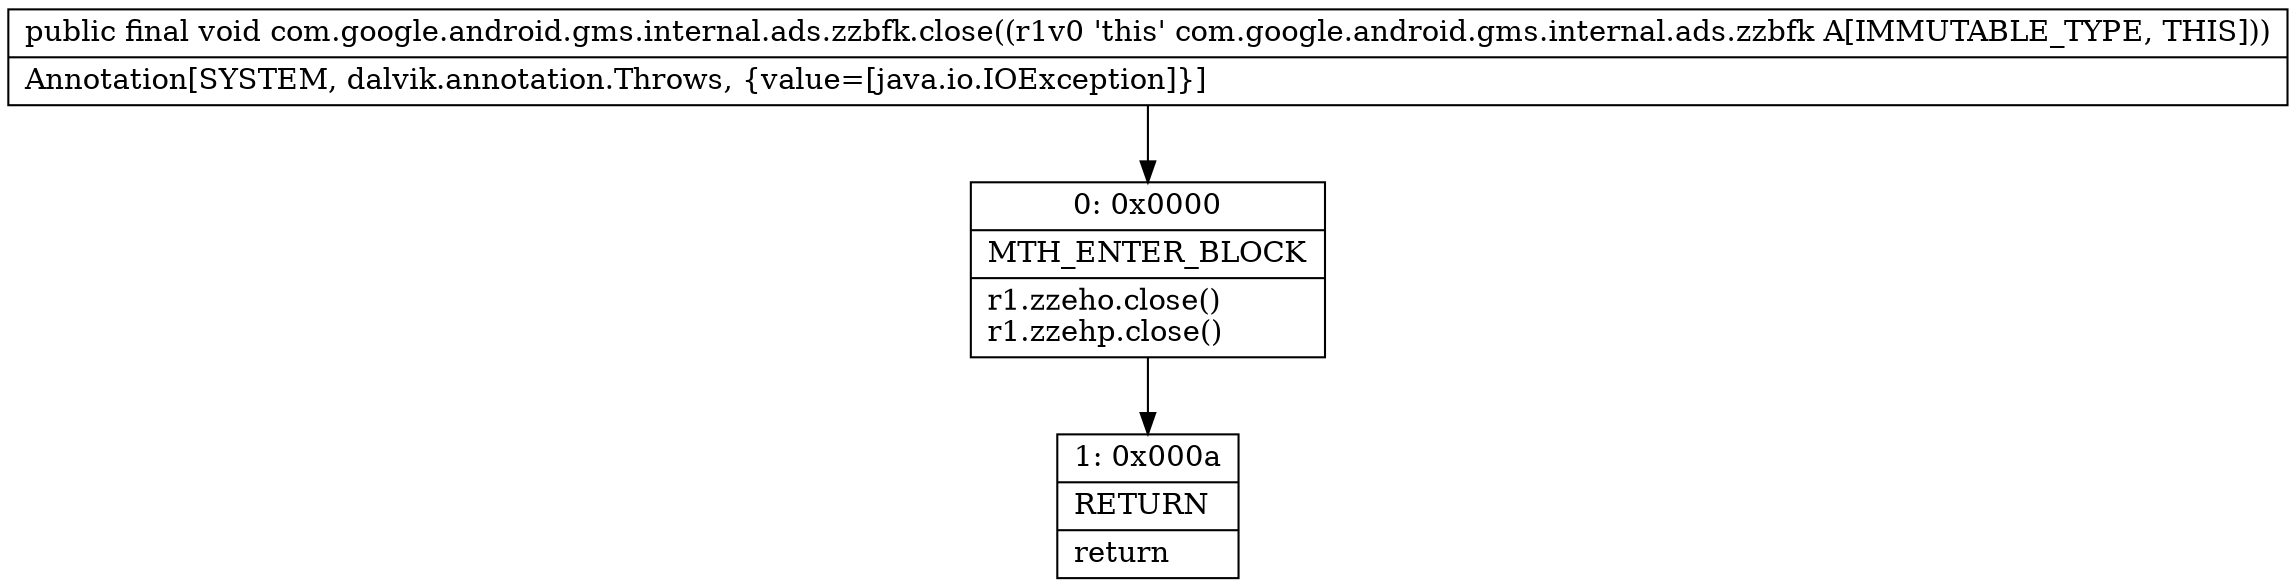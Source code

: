 digraph "CFG forcom.google.android.gms.internal.ads.zzbfk.close()V" {
Node_0 [shape=record,label="{0\:\ 0x0000|MTH_ENTER_BLOCK\l|r1.zzeho.close()\lr1.zzehp.close()\l}"];
Node_1 [shape=record,label="{1\:\ 0x000a|RETURN\l|return\l}"];
MethodNode[shape=record,label="{public final void com.google.android.gms.internal.ads.zzbfk.close((r1v0 'this' com.google.android.gms.internal.ads.zzbfk A[IMMUTABLE_TYPE, THIS]))  | Annotation[SYSTEM, dalvik.annotation.Throws, \{value=[java.io.IOException]\}]\l}"];
MethodNode -> Node_0;
Node_0 -> Node_1;
}

